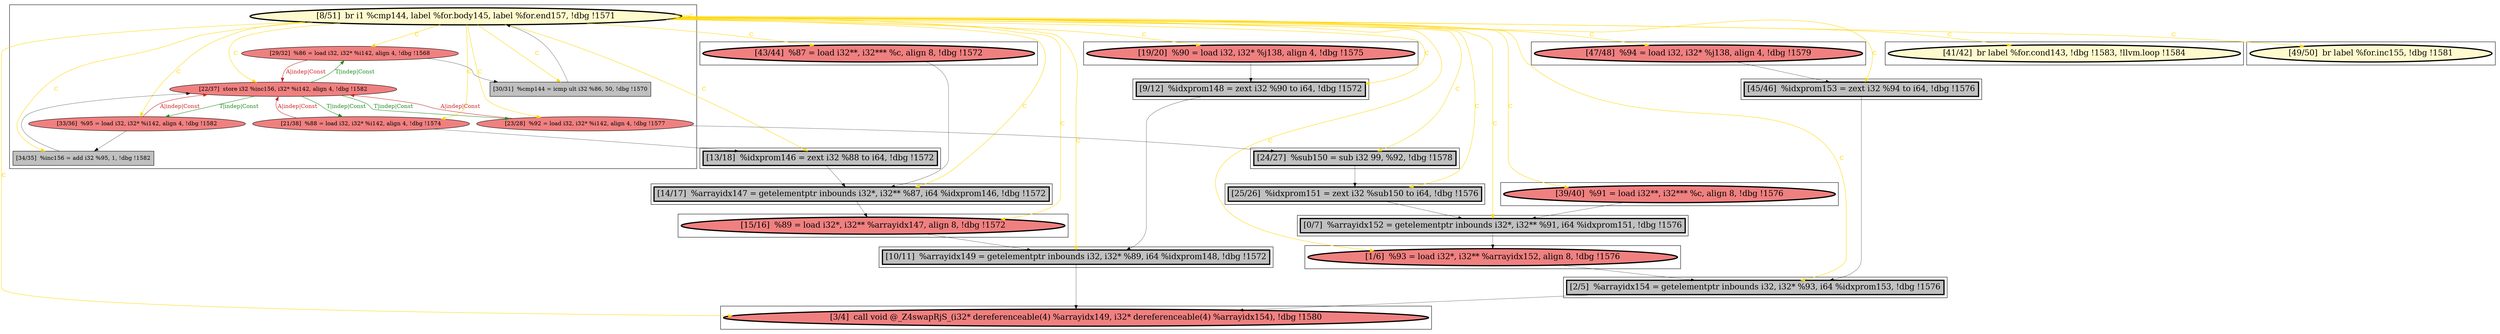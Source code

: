 
digraph G {



node7315->node7316 [style=solid,color=gold,label="C",penwidth=1.0,fontcolor=gold ]
node7315->node7301 [style=solid,color=gold,label="C",penwidth=1.0,fontcolor=gold ]
node7306->node7319 [style=solid,color=black,label="",penwidth=0.5,fontcolor=black ]
node7315->node7324 [style=solid,color=gold,label="C",penwidth=1.0,fontcolor=gold ]
node7315->node7318 [style=solid,color=gold,label="C",penwidth=1.0,fontcolor=gold ]
node7311->node7317 [style=solid,color=firebrick3,label="A|indep|Const",penwidth=1.0,fontcolor=firebrick3 ]
node7317->node7316 [style=solid,color=forestgreen,label="T|indep|Const",penwidth=1.0,fontcolor=forestgreen ]
node7316->node7317 [style=solid,color=firebrick3,label="A|indep|Const",penwidth=1.0,fontcolor=firebrick3 ]
node7313->node7323 [style=solid,color=black,label="",penwidth=0.5,fontcolor=black ]
node7323->node7321 [style=solid,color=black,label="",penwidth=0.5,fontcolor=black ]
node7311->node7304 [style=solid,color=black,label="",penwidth=0.5,fontcolor=black ]
node7324->node7322 [style=solid,color=black,label="",penwidth=0.5,fontcolor=black ]
node7303->node7321 [style=solid,color=black,label="",penwidth=0.5,fontcolor=black ]
node7302->node7299 [style=solid,color=black,label="",penwidth=0.5,fontcolor=black ]
node7315->node7308 [style=solid,color=gold,label="C",penwidth=1.0,fontcolor=gold ]
node7304->node7308 [style=solid,color=black,label="",penwidth=0.5,fontcolor=black ]
node7315->node7310 [style=solid,color=gold,label="C",penwidth=1.0,fontcolor=gold ]
node7317->node7311 [style=solid,color=forestgreen,label="T|indep|Const",penwidth=1.0,fontcolor=forestgreen ]
node7320->node7324 [style=solid,color=black,label="",penwidth=0.5,fontcolor=black ]
node7315->node7303 [style=solid,color=gold,label="C",penwidth=1.0,fontcolor=gold ]
node7315->node7304 [style=solid,color=gold,label="C",penwidth=1.0,fontcolor=gold ]
node7315->node7313 [style=solid,color=gold,label="C",penwidth=1.0,fontcolor=gold ]
node7315->node7323 [style=solid,color=gold,label="C",penwidth=1.0,fontcolor=gold ]
node7308->node7319 [style=solid,color=black,label="",penwidth=0.5,fontcolor=black ]
node7315->node7307 [style=solid,color=gold,label="C",penwidth=1.0,fontcolor=gold ]
node7305->node7309 [style=solid,color=black,label="",penwidth=0.5,fontcolor=black ]
node7318->node7314 [style=solid,color=black,label="",penwidth=0.5,fontcolor=black ]
node7315->node7322 [style=solid,color=gold,label="C",penwidth=1.0,fontcolor=gold ]
node7315->node7300 [style=solid,color=gold,label="C",penwidth=1.0,fontcolor=gold ]
node7315->node7319 [style=solid,color=gold,label="C",penwidth=1.0,fontcolor=gold ]
node7315->node7309 [style=solid,color=gold,label="C",penwidth=1.0,fontcolor=gold ]
node7315->node7306 [style=solid,color=gold,label="C",penwidth=1.0,fontcolor=gold ]
node7315->node7311 [style=solid,color=gold,label="C",penwidth=1.0,fontcolor=gold ]
node7315->node7317 [style=solid,color=gold,label="C",penwidth=1.0,fontcolor=gold ]
node7315->node7302 [style=solid,color=gold,label="C",penwidth=1.0,fontcolor=gold ]
node7315->node7299 [style=solid,color=gold,label="C",penwidth=1.0,fontcolor=gold ]
node7315->node7312 [style=solid,color=gold,label="C",penwidth=1.0,fontcolor=gold ]
node7300->node7302 [style=solid,color=black,label="",penwidth=0.5,fontcolor=black ]
node7322->node7299 [style=solid,color=black,label="",penwidth=0.5,fontcolor=black ]
node7315->node7305 [style=solid,color=gold,label="C",penwidth=1.0,fontcolor=gold ]
node7313->node7317 [style=solid,color=firebrick3,label="A|indep|Const",penwidth=1.0,fontcolor=firebrick3 ]
node7315->node7320 [style=solid,color=gold,label="C",penwidth=1.0,fontcolor=gold ]
node7321->node7307 [style=solid,color=black,label="",penwidth=0.5,fontcolor=black ]
node7314->node7317 [style=solid,color=black,label="",penwidth=0.5,fontcolor=black ]
node7319->node7300 [style=solid,color=black,label="",penwidth=0.5,fontcolor=black ]
node7315->node7321 [style=solid,color=gold,label="C",penwidth=1.0,fontcolor=gold ]
node7312->node7315 [style=solid,color=black,label="",penwidth=0.5,fontcolor=black ]
node7316->node7312 [style=solid,color=black,label="",penwidth=0.5,fontcolor=black ]
node7307->node7322 [style=solid,color=black,label="",penwidth=0.5,fontcolor=black ]
node7315->node7314 [style=solid,color=gold,label="C",penwidth=1.0,fontcolor=gold ]
node7315->node7315 [style=solid,color=gold,label="C",penwidth=1.0,fontcolor=gold ]
node7317->node7313 [style=solid,color=forestgreen,label="T|indep|Const",penwidth=1.0,fontcolor=forestgreen ]
node7309->node7302 [style=solid,color=black,label="",penwidth=0.5,fontcolor=black ]
node7317->node7318 [style=solid,color=forestgreen,label="T|indep|Const",penwidth=1.0,fontcolor=forestgreen ]
node7318->node7317 [style=solid,color=firebrick3,label="A|indep|Const",penwidth=1.0,fontcolor=firebrick3 ]


subgraph cluster18 {


node7324 [penwidth=3.0,fontsize=20,fillcolor=grey,label="[9/12]  %idxprom148 = zext i32 %90 to i64, !dbg !1572",shape=rectangle,style=filled ]



}

subgraph cluster16 {


node7322 [penwidth=3.0,fontsize=20,fillcolor=grey,label="[10/11]  %arrayidx149 = getelementptr inbounds i32, i32* %89, i64 %idxprom148, !dbg !1572",shape=rectangle,style=filled ]



}

subgraph cluster17 {


node7323 [penwidth=3.0,fontsize=20,fillcolor=grey,label="[13/18]  %idxprom146 = zext i32 %88 to i64, !dbg !1572",shape=rectangle,style=filled ]



}

subgraph cluster4 {


node7303 [penwidth=3.0,fontsize=20,fillcolor=lightcoral,label="[43/44]  %87 = load i32**, i32*** %c, align 8, !dbg !1572",shape=ellipse,style=filled ]



}

subgraph cluster3 {


node7302 [penwidth=3.0,fontsize=20,fillcolor=grey,label="[2/5]  %arrayidx154 = getelementptr inbounds i32, i32* %93, i64 %idxprom153, !dbg !1576",shape=rectangle,style=filled ]



}

subgraph cluster2 {


node7301 [penwidth=3.0,fontsize=20,fillcolor=lemonchiffon,label="[41/42]  br label %for.cond143, !dbg !1583, !llvm.loop !1584",shape=ellipse,style=filled ]



}

subgraph cluster1 {


node7300 [penwidth=3.0,fontsize=20,fillcolor=lightcoral,label="[1/6]  %93 = load i32*, i32** %arrayidx152, align 8, !dbg !1576",shape=ellipse,style=filled ]



}

subgraph cluster12 {


node7318 [fillcolor=lightcoral,label="[33/36]  %95 = load i32, i32* %i142, align 4, !dbg !1582",shape=ellipse,style=filled ]
node7312 [fillcolor=grey,label="[30/31]  %cmp144 = icmp ult i32 %86, 50, !dbg !1570",shape=rectangle,style=filled ]
node7317 [fillcolor=lightcoral,label="[22/37]  store i32 %inc156, i32* %i142, align 4, !dbg !1582",shape=ellipse,style=filled ]
node7315 [penwidth=3.0,fontsize=20,fillcolor=lemonchiffon,label="[8/51]  br i1 %cmp144, label %for.body145, label %for.end157, !dbg !1571",shape=ellipse,style=filled ]
node7316 [fillcolor=lightcoral,label="[29/32]  %86 = load i32, i32* %i142, align 4, !dbg !1568",shape=ellipse,style=filled ]
node7313 [fillcolor=lightcoral,label="[21/38]  %88 = load i32, i32* %i142, align 4, !dbg !1574",shape=ellipse,style=filled ]
node7311 [fillcolor=lightcoral,label="[23/28]  %92 = load i32, i32* %i142, align 4, !dbg !1577",shape=ellipse,style=filled ]
node7314 [fillcolor=grey,label="[34/35]  %inc156 = add i32 %95, 1, !dbg !1582",shape=rectangle,style=filled ]



}

subgraph cluster5 {


node7304 [penwidth=3.0,fontsize=20,fillcolor=grey,label="[24/27]  %sub150 = sub i32 99, %92, !dbg !1578",shape=rectangle,style=filled ]



}

subgraph cluster0 {


node7299 [penwidth=3.0,fontsize=20,fillcolor=lightcoral,label="[3/4]  call void @_Z4swapRjS_(i32* dereferenceable(4) %arrayidx149, i32* dereferenceable(4) %arrayidx154), !dbg !1580",shape=ellipse,style=filled ]



}

subgraph cluster6 {


node7305 [penwidth=3.0,fontsize=20,fillcolor=lightcoral,label="[47/48]  %94 = load i32, i32* %j138, align 4, !dbg !1579",shape=ellipse,style=filled ]



}

subgraph cluster14 {


node7320 [penwidth=3.0,fontsize=20,fillcolor=lightcoral,label="[19/20]  %90 = load i32, i32* %j138, align 4, !dbg !1575",shape=ellipse,style=filled ]



}

subgraph cluster7 {


node7306 [penwidth=3.0,fontsize=20,fillcolor=lightcoral,label="[39/40]  %91 = load i32**, i32*** %c, align 8, !dbg !1576",shape=ellipse,style=filled ]



}

subgraph cluster8 {


node7307 [penwidth=3.0,fontsize=20,fillcolor=lightcoral,label="[15/16]  %89 = load i32*, i32** %arrayidx147, align 8, !dbg !1572",shape=ellipse,style=filled ]



}

subgraph cluster9 {


node7308 [penwidth=3.0,fontsize=20,fillcolor=grey,label="[25/26]  %idxprom151 = zext i32 %sub150 to i64, !dbg !1576",shape=rectangle,style=filled ]



}

subgraph cluster10 {


node7309 [penwidth=3.0,fontsize=20,fillcolor=grey,label="[45/46]  %idxprom153 = zext i32 %94 to i64, !dbg !1576",shape=rectangle,style=filled ]



}

subgraph cluster11 {


node7310 [penwidth=3.0,fontsize=20,fillcolor=lemonchiffon,label="[49/50]  br label %for.inc155, !dbg !1581",shape=ellipse,style=filled ]



}

subgraph cluster13 {


node7319 [penwidth=3.0,fontsize=20,fillcolor=grey,label="[0/7]  %arrayidx152 = getelementptr inbounds i32*, i32** %91, i64 %idxprom151, !dbg !1576",shape=rectangle,style=filled ]



}

subgraph cluster15 {


node7321 [penwidth=3.0,fontsize=20,fillcolor=grey,label="[14/17]  %arrayidx147 = getelementptr inbounds i32*, i32** %87, i64 %idxprom146, !dbg !1572",shape=rectangle,style=filled ]



}

}
